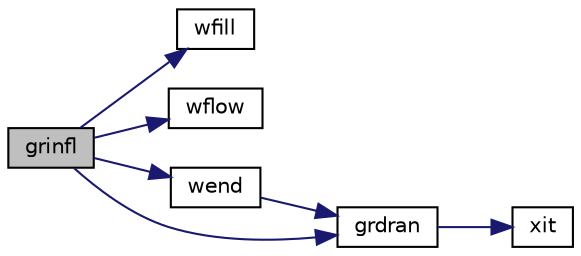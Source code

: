 digraph "grinfl"
{
 // INTERACTIVE_SVG=YES
  edge [fontname="Helvetica",fontsize="10",labelfontname="Helvetica",labelfontsize="10"];
  node [fontname="Helvetica",fontsize="10",shape=record];
  rankdir="LR";
  Node1 [label="grinfl",height=0.2,width=0.4,color="black", fillcolor="grey75", style="filled", fontcolor="black"];
  Node1 -> Node2 [color="midnightblue",fontsize="10",style="solid"];
  Node2 [label="wfill",height=0.2,width=0.4,color="black", fillcolor="white", style="filled",URL="$WFILL_8f.html#a1162b1442a4411742ce29b99d59d72cc"];
  Node1 -> Node3 [color="midnightblue",fontsize="10",style="solid"];
  Node3 [label="wflow",height=0.2,width=0.4,color="black", fillcolor="white", style="filled",URL="$WFLOW_8f.html#a7a3409d93e2e44adae8e38e9ddd99f97"];
  Node1 -> Node4 [color="midnightblue",fontsize="10",style="solid"];
  Node4 [label="wend",height=0.2,width=0.4,color="black", fillcolor="white", style="filled",URL="$WEND_8f.html#aef71fcd76a2c9c23bd3d07a80231ca8b"];
  Node4 -> Node5 [color="midnightblue",fontsize="10",style="solid"];
  Node5 [label="grdran",height=0.2,width=0.4,color="black", fillcolor="white", style="filled",URL="$GRDRAN_8f.html#a9d02aa9115635af052981eec146b1042"];
  Node5 -> Node6 [color="midnightblue",fontsize="10",style="solid"];
  Node6 [label="xit",height=0.2,width=0.4,color="black", fillcolor="white", style="filled",URL="$XIT_8f.html#aea43fe3205a9aaa600859d61b69d580c"];
  Node1 -> Node5 [color="midnightblue",fontsize="10",style="solid"];
}
